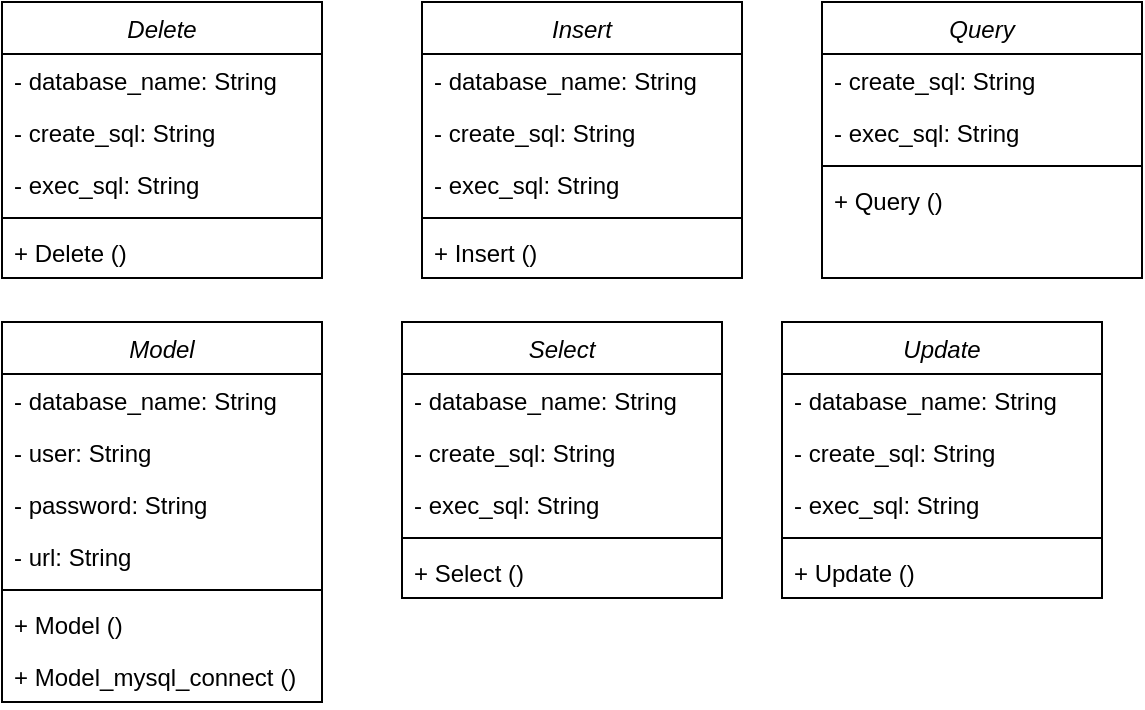 <mxfile version="24.2.5" type="device">
  <diagram id="C5RBs43oDa-KdzZeNtuy" name="Page-1">
    <mxGraphModel dx="1034" dy="519" grid="1" gridSize="10" guides="1" tooltips="1" connect="1" arrows="1" fold="1" page="1" pageScale="1" pageWidth="827" pageHeight="1169" math="0" shadow="0">
      <root>
        <mxCell id="WIyWlLk6GJQsqaUBKTNV-0" />
        <mxCell id="WIyWlLk6GJQsqaUBKTNV-1" parent="WIyWlLk6GJQsqaUBKTNV-0" />
        <mxCell id="zkfFHV4jXpPFQw0GAbJ--0" value="Delete" style="swimlane;fontStyle=2;align=center;verticalAlign=top;childLayout=stackLayout;horizontal=1;startSize=26;horizontalStack=0;resizeParent=1;resizeLast=0;collapsible=1;marginBottom=0;rounded=0;shadow=0;strokeWidth=1;" parent="WIyWlLk6GJQsqaUBKTNV-1" vertex="1">
          <mxGeometry x="220" y="120" width="160" height="138" as="geometry">
            <mxRectangle x="230" y="140" width="160" height="26" as="alternateBounds" />
          </mxGeometry>
        </mxCell>
        <mxCell id="zkfFHV4jXpPFQw0GAbJ--1" value="- database_name: String" style="text;align=left;verticalAlign=top;spacingLeft=4;spacingRight=4;overflow=hidden;rotatable=0;points=[[0,0.5],[1,0.5]];portConstraint=eastwest;" parent="zkfFHV4jXpPFQw0GAbJ--0" vertex="1">
          <mxGeometry y="26" width="160" height="26" as="geometry" />
        </mxCell>
        <mxCell id="EVcMXAveFKZVSZOrbyuZ-0" value="- create_sql: String" style="text;align=left;verticalAlign=top;spacingLeft=4;spacingRight=4;overflow=hidden;rotatable=0;points=[[0,0.5],[1,0.5]];portConstraint=eastwest;" vertex="1" parent="zkfFHV4jXpPFQw0GAbJ--0">
          <mxGeometry y="52" width="160" height="26" as="geometry" />
        </mxCell>
        <mxCell id="EVcMXAveFKZVSZOrbyuZ-1" value="- exec_sql: String" style="text;align=left;verticalAlign=top;spacingLeft=4;spacingRight=4;overflow=hidden;rotatable=0;points=[[0,0.5],[1,0.5]];portConstraint=eastwest;" vertex="1" parent="zkfFHV4jXpPFQw0GAbJ--0">
          <mxGeometry y="78" width="160" height="26" as="geometry" />
        </mxCell>
        <mxCell id="zkfFHV4jXpPFQw0GAbJ--4" value="" style="line;html=1;strokeWidth=1;align=left;verticalAlign=middle;spacingTop=-1;spacingLeft=3;spacingRight=3;rotatable=0;labelPosition=right;points=[];portConstraint=eastwest;" parent="zkfFHV4jXpPFQw0GAbJ--0" vertex="1">
          <mxGeometry y="104" width="160" height="8" as="geometry" />
        </mxCell>
        <mxCell id="zkfFHV4jXpPFQw0GAbJ--5" value="+ Delete ()" style="text;align=left;verticalAlign=top;spacingLeft=4;spacingRight=4;overflow=hidden;rotatable=0;points=[[0,0.5],[1,0.5]];portConstraint=eastwest;" parent="zkfFHV4jXpPFQw0GAbJ--0" vertex="1">
          <mxGeometry y="112" width="160" height="26" as="geometry" />
        </mxCell>
        <mxCell id="EVcMXAveFKZVSZOrbyuZ-2" value="Insert" style="swimlane;fontStyle=2;align=center;verticalAlign=top;childLayout=stackLayout;horizontal=1;startSize=26;horizontalStack=0;resizeParent=1;resizeLast=0;collapsible=1;marginBottom=0;rounded=0;shadow=0;strokeWidth=1;" vertex="1" parent="WIyWlLk6GJQsqaUBKTNV-1">
          <mxGeometry x="430" y="120" width="160" height="138" as="geometry">
            <mxRectangle x="230" y="140" width="160" height="26" as="alternateBounds" />
          </mxGeometry>
        </mxCell>
        <mxCell id="EVcMXAveFKZVSZOrbyuZ-3" value="- database_name: String" style="text;align=left;verticalAlign=top;spacingLeft=4;spacingRight=4;overflow=hidden;rotatable=0;points=[[0,0.5],[1,0.5]];portConstraint=eastwest;" vertex="1" parent="EVcMXAveFKZVSZOrbyuZ-2">
          <mxGeometry y="26" width="160" height="26" as="geometry" />
        </mxCell>
        <mxCell id="EVcMXAveFKZVSZOrbyuZ-4" value="- create_sql: String" style="text;align=left;verticalAlign=top;spacingLeft=4;spacingRight=4;overflow=hidden;rotatable=0;points=[[0,0.5],[1,0.5]];portConstraint=eastwest;" vertex="1" parent="EVcMXAveFKZVSZOrbyuZ-2">
          <mxGeometry y="52" width="160" height="26" as="geometry" />
        </mxCell>
        <mxCell id="EVcMXAveFKZVSZOrbyuZ-5" value="- exec_sql: String" style="text;align=left;verticalAlign=top;spacingLeft=4;spacingRight=4;overflow=hidden;rotatable=0;points=[[0,0.5],[1,0.5]];portConstraint=eastwest;" vertex="1" parent="EVcMXAveFKZVSZOrbyuZ-2">
          <mxGeometry y="78" width="160" height="26" as="geometry" />
        </mxCell>
        <mxCell id="EVcMXAveFKZVSZOrbyuZ-6" value="" style="line;html=1;strokeWidth=1;align=left;verticalAlign=middle;spacingTop=-1;spacingLeft=3;spacingRight=3;rotatable=0;labelPosition=right;points=[];portConstraint=eastwest;" vertex="1" parent="EVcMXAveFKZVSZOrbyuZ-2">
          <mxGeometry y="104" width="160" height="8" as="geometry" />
        </mxCell>
        <mxCell id="EVcMXAveFKZVSZOrbyuZ-7" value="+ Insert ()" style="text;align=left;verticalAlign=top;spacingLeft=4;spacingRight=4;overflow=hidden;rotatable=0;points=[[0,0.5],[1,0.5]];portConstraint=eastwest;" vertex="1" parent="EVcMXAveFKZVSZOrbyuZ-2">
          <mxGeometry y="112" width="160" height="26" as="geometry" />
        </mxCell>
        <mxCell id="EVcMXAveFKZVSZOrbyuZ-8" value="Model" style="swimlane;fontStyle=2;align=center;verticalAlign=top;childLayout=stackLayout;horizontal=1;startSize=26;horizontalStack=0;resizeParent=1;resizeLast=0;collapsible=1;marginBottom=0;rounded=0;shadow=0;strokeWidth=1;" vertex="1" parent="WIyWlLk6GJQsqaUBKTNV-1">
          <mxGeometry x="220" y="280" width="160" height="190" as="geometry">
            <mxRectangle x="230" y="140" width="160" height="26" as="alternateBounds" />
          </mxGeometry>
        </mxCell>
        <mxCell id="EVcMXAveFKZVSZOrbyuZ-9" value="- database_name: String" style="text;align=left;verticalAlign=top;spacingLeft=4;spacingRight=4;overflow=hidden;rotatable=0;points=[[0,0.5],[1,0.5]];portConstraint=eastwest;" vertex="1" parent="EVcMXAveFKZVSZOrbyuZ-8">
          <mxGeometry y="26" width="160" height="26" as="geometry" />
        </mxCell>
        <mxCell id="EVcMXAveFKZVSZOrbyuZ-10" value="- user: String" style="text;align=left;verticalAlign=top;spacingLeft=4;spacingRight=4;overflow=hidden;rotatable=0;points=[[0,0.5],[1,0.5]];portConstraint=eastwest;" vertex="1" parent="EVcMXAveFKZVSZOrbyuZ-8">
          <mxGeometry y="52" width="160" height="26" as="geometry" />
        </mxCell>
        <mxCell id="EVcMXAveFKZVSZOrbyuZ-14" value="- password: String" style="text;align=left;verticalAlign=top;spacingLeft=4;spacingRight=4;overflow=hidden;rotatable=0;points=[[0,0.5],[1,0.5]];portConstraint=eastwest;" vertex="1" parent="EVcMXAveFKZVSZOrbyuZ-8">
          <mxGeometry y="78" width="160" height="26" as="geometry" />
        </mxCell>
        <mxCell id="EVcMXAveFKZVSZOrbyuZ-11" value="- url: String" style="text;align=left;verticalAlign=top;spacingLeft=4;spacingRight=4;overflow=hidden;rotatable=0;points=[[0,0.5],[1,0.5]];portConstraint=eastwest;" vertex="1" parent="EVcMXAveFKZVSZOrbyuZ-8">
          <mxGeometry y="104" width="160" height="26" as="geometry" />
        </mxCell>
        <mxCell id="EVcMXAveFKZVSZOrbyuZ-12" value="" style="line;html=1;strokeWidth=1;align=left;verticalAlign=middle;spacingTop=-1;spacingLeft=3;spacingRight=3;rotatable=0;labelPosition=right;points=[];portConstraint=eastwest;" vertex="1" parent="EVcMXAveFKZVSZOrbyuZ-8">
          <mxGeometry y="130" width="160" height="8" as="geometry" />
        </mxCell>
        <mxCell id="EVcMXAveFKZVSZOrbyuZ-15" value="+ Model ()" style="text;align=left;verticalAlign=top;spacingLeft=4;spacingRight=4;overflow=hidden;rotatable=0;points=[[0,0.5],[1,0.5]];portConstraint=eastwest;" vertex="1" parent="EVcMXAveFKZVSZOrbyuZ-8">
          <mxGeometry y="138" width="160" height="26" as="geometry" />
        </mxCell>
        <mxCell id="EVcMXAveFKZVSZOrbyuZ-13" value="+ Model_mysql_connect ()" style="text;align=left;verticalAlign=top;spacingLeft=4;spacingRight=4;overflow=hidden;rotatable=0;points=[[0,0.5],[1,0.5]];portConstraint=eastwest;" vertex="1" parent="EVcMXAveFKZVSZOrbyuZ-8">
          <mxGeometry y="164" width="160" height="26" as="geometry" />
        </mxCell>
        <mxCell id="EVcMXAveFKZVSZOrbyuZ-16" value="Query" style="swimlane;fontStyle=2;align=center;verticalAlign=top;childLayout=stackLayout;horizontal=1;startSize=26;horizontalStack=0;resizeParent=1;resizeLast=0;collapsible=1;marginBottom=0;rounded=0;shadow=0;strokeWidth=1;" vertex="1" parent="WIyWlLk6GJQsqaUBKTNV-1">
          <mxGeometry x="630" y="120" width="160" height="138" as="geometry">
            <mxRectangle x="230" y="140" width="160" height="26" as="alternateBounds" />
          </mxGeometry>
        </mxCell>
        <mxCell id="EVcMXAveFKZVSZOrbyuZ-18" value="- create_sql: String" style="text;align=left;verticalAlign=top;spacingLeft=4;spacingRight=4;overflow=hidden;rotatable=0;points=[[0,0.5],[1,0.5]];portConstraint=eastwest;" vertex="1" parent="EVcMXAveFKZVSZOrbyuZ-16">
          <mxGeometry y="26" width="160" height="26" as="geometry" />
        </mxCell>
        <mxCell id="EVcMXAveFKZVSZOrbyuZ-19" value="- exec_sql: String" style="text;align=left;verticalAlign=top;spacingLeft=4;spacingRight=4;overflow=hidden;rotatable=0;points=[[0,0.5],[1,0.5]];portConstraint=eastwest;" vertex="1" parent="EVcMXAveFKZVSZOrbyuZ-16">
          <mxGeometry y="52" width="160" height="26" as="geometry" />
        </mxCell>
        <mxCell id="EVcMXAveFKZVSZOrbyuZ-20" value="" style="line;html=1;strokeWidth=1;align=left;verticalAlign=middle;spacingTop=-1;spacingLeft=3;spacingRight=3;rotatable=0;labelPosition=right;points=[];portConstraint=eastwest;" vertex="1" parent="EVcMXAveFKZVSZOrbyuZ-16">
          <mxGeometry y="78" width="160" height="8" as="geometry" />
        </mxCell>
        <mxCell id="EVcMXAveFKZVSZOrbyuZ-21" value="+ Query ()" style="text;align=left;verticalAlign=top;spacingLeft=4;spacingRight=4;overflow=hidden;rotatable=0;points=[[0,0.5],[1,0.5]];portConstraint=eastwest;" vertex="1" parent="EVcMXAveFKZVSZOrbyuZ-16">
          <mxGeometry y="86" width="160" height="26" as="geometry" />
        </mxCell>
        <mxCell id="EVcMXAveFKZVSZOrbyuZ-22" value="Select" style="swimlane;fontStyle=2;align=center;verticalAlign=top;childLayout=stackLayout;horizontal=1;startSize=26;horizontalStack=0;resizeParent=1;resizeLast=0;collapsible=1;marginBottom=0;rounded=0;shadow=0;strokeWidth=1;" vertex="1" parent="WIyWlLk6GJQsqaUBKTNV-1">
          <mxGeometry x="420" y="280" width="160" height="138" as="geometry">
            <mxRectangle x="230" y="140" width="160" height="26" as="alternateBounds" />
          </mxGeometry>
        </mxCell>
        <mxCell id="EVcMXAveFKZVSZOrbyuZ-23" value="- database_name: String" style="text;align=left;verticalAlign=top;spacingLeft=4;spacingRight=4;overflow=hidden;rotatable=0;points=[[0,0.5],[1,0.5]];portConstraint=eastwest;" vertex="1" parent="EVcMXAveFKZVSZOrbyuZ-22">
          <mxGeometry y="26" width="160" height="26" as="geometry" />
        </mxCell>
        <mxCell id="EVcMXAveFKZVSZOrbyuZ-24" value="- create_sql: String" style="text;align=left;verticalAlign=top;spacingLeft=4;spacingRight=4;overflow=hidden;rotatable=0;points=[[0,0.5],[1,0.5]];portConstraint=eastwest;" vertex="1" parent="EVcMXAveFKZVSZOrbyuZ-22">
          <mxGeometry y="52" width="160" height="26" as="geometry" />
        </mxCell>
        <mxCell id="EVcMXAveFKZVSZOrbyuZ-25" value="- exec_sql: String" style="text;align=left;verticalAlign=top;spacingLeft=4;spacingRight=4;overflow=hidden;rotatable=0;points=[[0,0.5],[1,0.5]];portConstraint=eastwest;" vertex="1" parent="EVcMXAveFKZVSZOrbyuZ-22">
          <mxGeometry y="78" width="160" height="26" as="geometry" />
        </mxCell>
        <mxCell id="EVcMXAveFKZVSZOrbyuZ-26" value="" style="line;html=1;strokeWidth=1;align=left;verticalAlign=middle;spacingTop=-1;spacingLeft=3;spacingRight=3;rotatable=0;labelPosition=right;points=[];portConstraint=eastwest;" vertex="1" parent="EVcMXAveFKZVSZOrbyuZ-22">
          <mxGeometry y="104" width="160" height="8" as="geometry" />
        </mxCell>
        <mxCell id="EVcMXAveFKZVSZOrbyuZ-27" value="+ Select ()" style="text;align=left;verticalAlign=top;spacingLeft=4;spacingRight=4;overflow=hidden;rotatable=0;points=[[0,0.5],[1,0.5]];portConstraint=eastwest;" vertex="1" parent="EVcMXAveFKZVSZOrbyuZ-22">
          <mxGeometry y="112" width="160" height="26" as="geometry" />
        </mxCell>
        <mxCell id="EVcMXAveFKZVSZOrbyuZ-28" value="Update" style="swimlane;fontStyle=2;align=center;verticalAlign=top;childLayout=stackLayout;horizontal=1;startSize=26;horizontalStack=0;resizeParent=1;resizeLast=0;collapsible=1;marginBottom=0;rounded=0;shadow=0;strokeWidth=1;" vertex="1" parent="WIyWlLk6GJQsqaUBKTNV-1">
          <mxGeometry x="610" y="280" width="160" height="138" as="geometry">
            <mxRectangle x="230" y="140" width="160" height="26" as="alternateBounds" />
          </mxGeometry>
        </mxCell>
        <mxCell id="EVcMXAveFKZVSZOrbyuZ-29" value="- database_name: String" style="text;align=left;verticalAlign=top;spacingLeft=4;spacingRight=4;overflow=hidden;rotatable=0;points=[[0,0.5],[1,0.5]];portConstraint=eastwest;" vertex="1" parent="EVcMXAveFKZVSZOrbyuZ-28">
          <mxGeometry y="26" width="160" height="26" as="geometry" />
        </mxCell>
        <mxCell id="EVcMXAveFKZVSZOrbyuZ-30" value="- create_sql: String" style="text;align=left;verticalAlign=top;spacingLeft=4;spacingRight=4;overflow=hidden;rotatable=0;points=[[0,0.5],[1,0.5]];portConstraint=eastwest;" vertex="1" parent="EVcMXAveFKZVSZOrbyuZ-28">
          <mxGeometry y="52" width="160" height="26" as="geometry" />
        </mxCell>
        <mxCell id="EVcMXAveFKZVSZOrbyuZ-31" value="- exec_sql: String" style="text;align=left;verticalAlign=top;spacingLeft=4;spacingRight=4;overflow=hidden;rotatable=0;points=[[0,0.5],[1,0.5]];portConstraint=eastwest;" vertex="1" parent="EVcMXAveFKZVSZOrbyuZ-28">
          <mxGeometry y="78" width="160" height="26" as="geometry" />
        </mxCell>
        <mxCell id="EVcMXAveFKZVSZOrbyuZ-32" value="" style="line;html=1;strokeWidth=1;align=left;verticalAlign=middle;spacingTop=-1;spacingLeft=3;spacingRight=3;rotatable=0;labelPosition=right;points=[];portConstraint=eastwest;" vertex="1" parent="EVcMXAveFKZVSZOrbyuZ-28">
          <mxGeometry y="104" width="160" height="8" as="geometry" />
        </mxCell>
        <mxCell id="EVcMXAveFKZVSZOrbyuZ-33" value="+ Update ()" style="text;align=left;verticalAlign=top;spacingLeft=4;spacingRight=4;overflow=hidden;rotatable=0;points=[[0,0.5],[1,0.5]];portConstraint=eastwest;" vertex="1" parent="EVcMXAveFKZVSZOrbyuZ-28">
          <mxGeometry y="112" width="160" height="26" as="geometry" />
        </mxCell>
      </root>
    </mxGraphModel>
  </diagram>
</mxfile>
